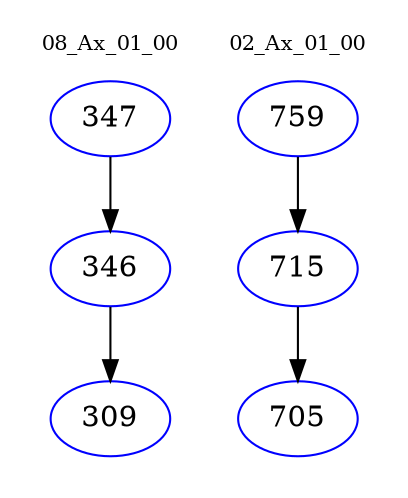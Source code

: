 digraph{
subgraph cluster_0 {
color = white
label = "08_Ax_01_00";
fontsize=10;
T0_347 [label="347", color="blue"]
T0_347 -> T0_346 [color="black"]
T0_346 [label="346", color="blue"]
T0_346 -> T0_309 [color="black"]
T0_309 [label="309", color="blue"]
}
subgraph cluster_1 {
color = white
label = "02_Ax_01_00";
fontsize=10;
T1_759 [label="759", color="blue"]
T1_759 -> T1_715 [color="black"]
T1_715 [label="715", color="blue"]
T1_715 -> T1_705 [color="black"]
T1_705 [label="705", color="blue"]
}
}
